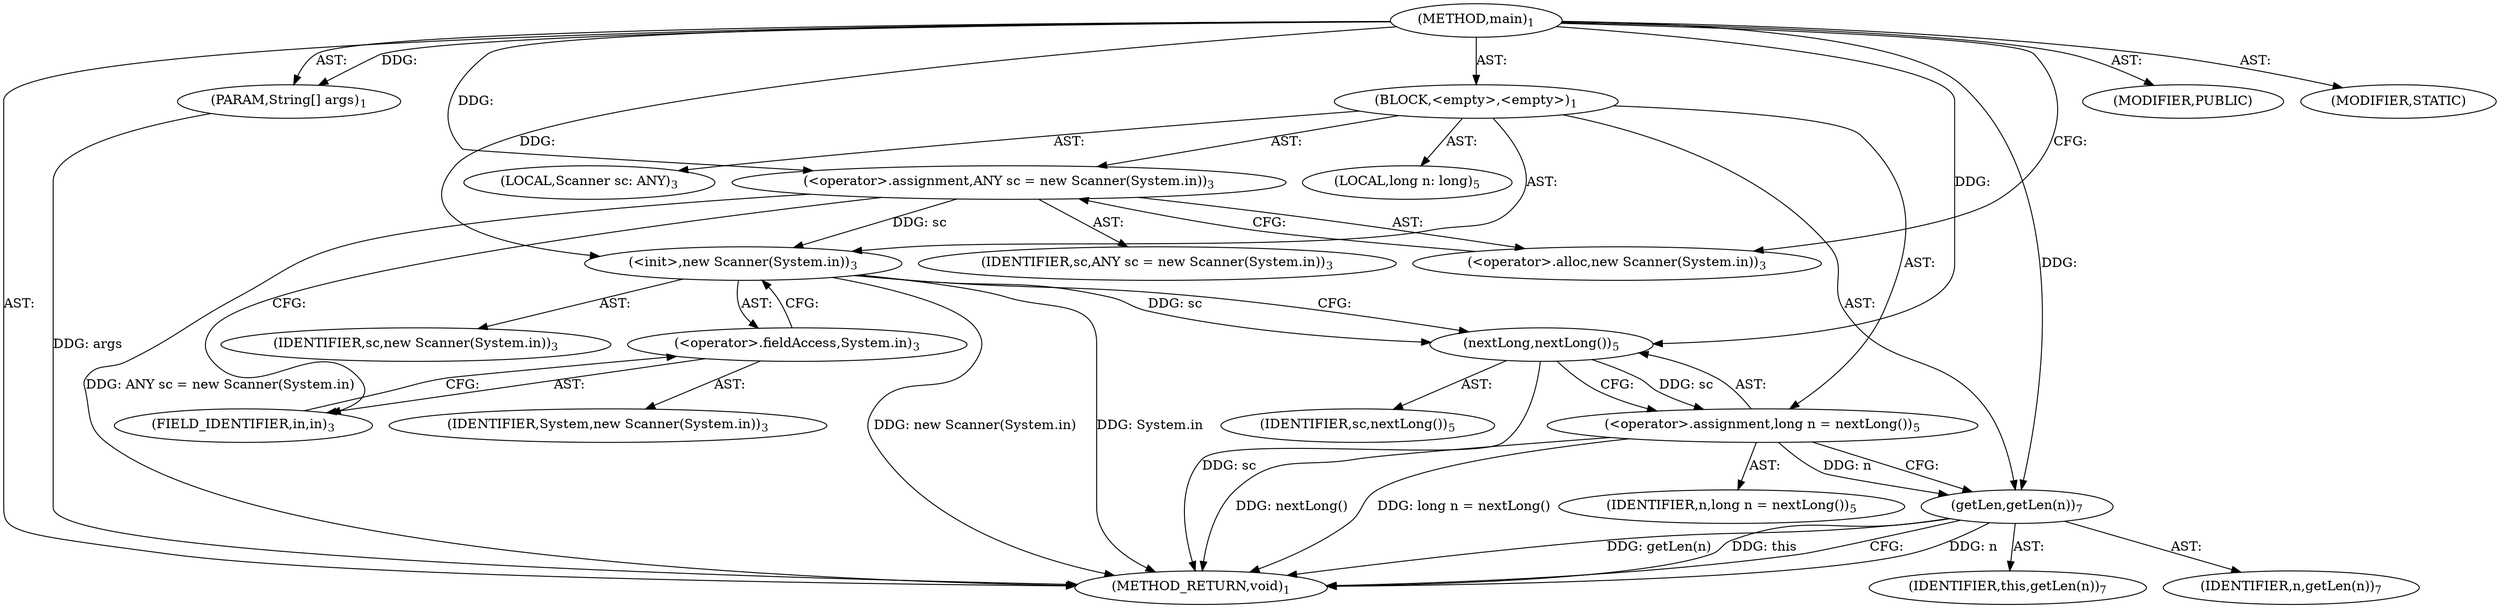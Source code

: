 digraph "main" {  
"19" [label = <(METHOD,main)<SUB>1</SUB>> ]
"20" [label = <(PARAM,String[] args)<SUB>1</SUB>> ]
"21" [label = <(BLOCK,&lt;empty&gt;,&lt;empty&gt;)<SUB>1</SUB>> ]
"4" [label = <(LOCAL,Scanner sc: ANY)<SUB>3</SUB>> ]
"22" [label = <(&lt;operator&gt;.assignment,ANY sc = new Scanner(System.in))<SUB>3</SUB>> ]
"23" [label = <(IDENTIFIER,sc,ANY sc = new Scanner(System.in))<SUB>3</SUB>> ]
"24" [label = <(&lt;operator&gt;.alloc,new Scanner(System.in))<SUB>3</SUB>> ]
"25" [label = <(&lt;init&gt;,new Scanner(System.in))<SUB>3</SUB>> ]
"3" [label = <(IDENTIFIER,sc,new Scanner(System.in))<SUB>3</SUB>> ]
"26" [label = <(&lt;operator&gt;.fieldAccess,System.in)<SUB>3</SUB>> ]
"27" [label = <(IDENTIFIER,System,new Scanner(System.in))<SUB>3</SUB>> ]
"28" [label = <(FIELD_IDENTIFIER,in,in)<SUB>3</SUB>> ]
"29" [label = <(LOCAL,long n: long)<SUB>5</SUB>> ]
"30" [label = <(&lt;operator&gt;.assignment,long n = nextLong())<SUB>5</SUB>> ]
"31" [label = <(IDENTIFIER,n,long n = nextLong())<SUB>5</SUB>> ]
"32" [label = <(nextLong,nextLong())<SUB>5</SUB>> ]
"33" [label = <(IDENTIFIER,sc,nextLong())<SUB>5</SUB>> ]
"34" [label = <(getLen,getLen(n))<SUB>7</SUB>> ]
"35" [label = <(IDENTIFIER,this,getLen(n))<SUB>7</SUB>> ]
"36" [label = <(IDENTIFIER,n,getLen(n))<SUB>7</SUB>> ]
"37" [label = <(MODIFIER,PUBLIC)> ]
"38" [label = <(MODIFIER,STATIC)> ]
"39" [label = <(METHOD_RETURN,void)<SUB>1</SUB>> ]
  "19" -> "20"  [ label = "AST: "] 
  "19" -> "21"  [ label = "AST: "] 
  "19" -> "37"  [ label = "AST: "] 
  "19" -> "38"  [ label = "AST: "] 
  "19" -> "39"  [ label = "AST: "] 
  "21" -> "4"  [ label = "AST: "] 
  "21" -> "22"  [ label = "AST: "] 
  "21" -> "25"  [ label = "AST: "] 
  "21" -> "29"  [ label = "AST: "] 
  "21" -> "30"  [ label = "AST: "] 
  "21" -> "34"  [ label = "AST: "] 
  "22" -> "23"  [ label = "AST: "] 
  "22" -> "24"  [ label = "AST: "] 
  "25" -> "3"  [ label = "AST: "] 
  "25" -> "26"  [ label = "AST: "] 
  "26" -> "27"  [ label = "AST: "] 
  "26" -> "28"  [ label = "AST: "] 
  "30" -> "31"  [ label = "AST: "] 
  "30" -> "32"  [ label = "AST: "] 
  "32" -> "33"  [ label = "AST: "] 
  "34" -> "35"  [ label = "AST: "] 
  "34" -> "36"  [ label = "AST: "] 
  "22" -> "28"  [ label = "CFG: "] 
  "25" -> "32"  [ label = "CFG: "] 
  "30" -> "34"  [ label = "CFG: "] 
  "34" -> "39"  [ label = "CFG: "] 
  "24" -> "22"  [ label = "CFG: "] 
  "26" -> "25"  [ label = "CFG: "] 
  "32" -> "30"  [ label = "CFG: "] 
  "28" -> "26"  [ label = "CFG: "] 
  "19" -> "24"  [ label = "CFG: "] 
  "20" -> "39"  [ label = "DDG: args"] 
  "22" -> "39"  [ label = "DDG: ANY sc = new Scanner(System.in)"] 
  "25" -> "39"  [ label = "DDG: System.in"] 
  "25" -> "39"  [ label = "DDG: new Scanner(System.in)"] 
  "32" -> "39"  [ label = "DDG: sc"] 
  "30" -> "39"  [ label = "DDG: nextLong()"] 
  "30" -> "39"  [ label = "DDG: long n = nextLong()"] 
  "34" -> "39"  [ label = "DDG: n"] 
  "34" -> "39"  [ label = "DDG: getLen(n)"] 
  "34" -> "39"  [ label = "DDG: this"] 
  "19" -> "20"  [ label = "DDG: "] 
  "19" -> "22"  [ label = "DDG: "] 
  "32" -> "30"  [ label = "DDG: sc"] 
  "22" -> "25"  [ label = "DDG: sc"] 
  "19" -> "25"  [ label = "DDG: "] 
  "19" -> "34"  [ label = "DDG: "] 
  "30" -> "34"  [ label = "DDG: n"] 
  "25" -> "32"  [ label = "DDG: sc"] 
  "19" -> "32"  [ label = "DDG: "] 
}
